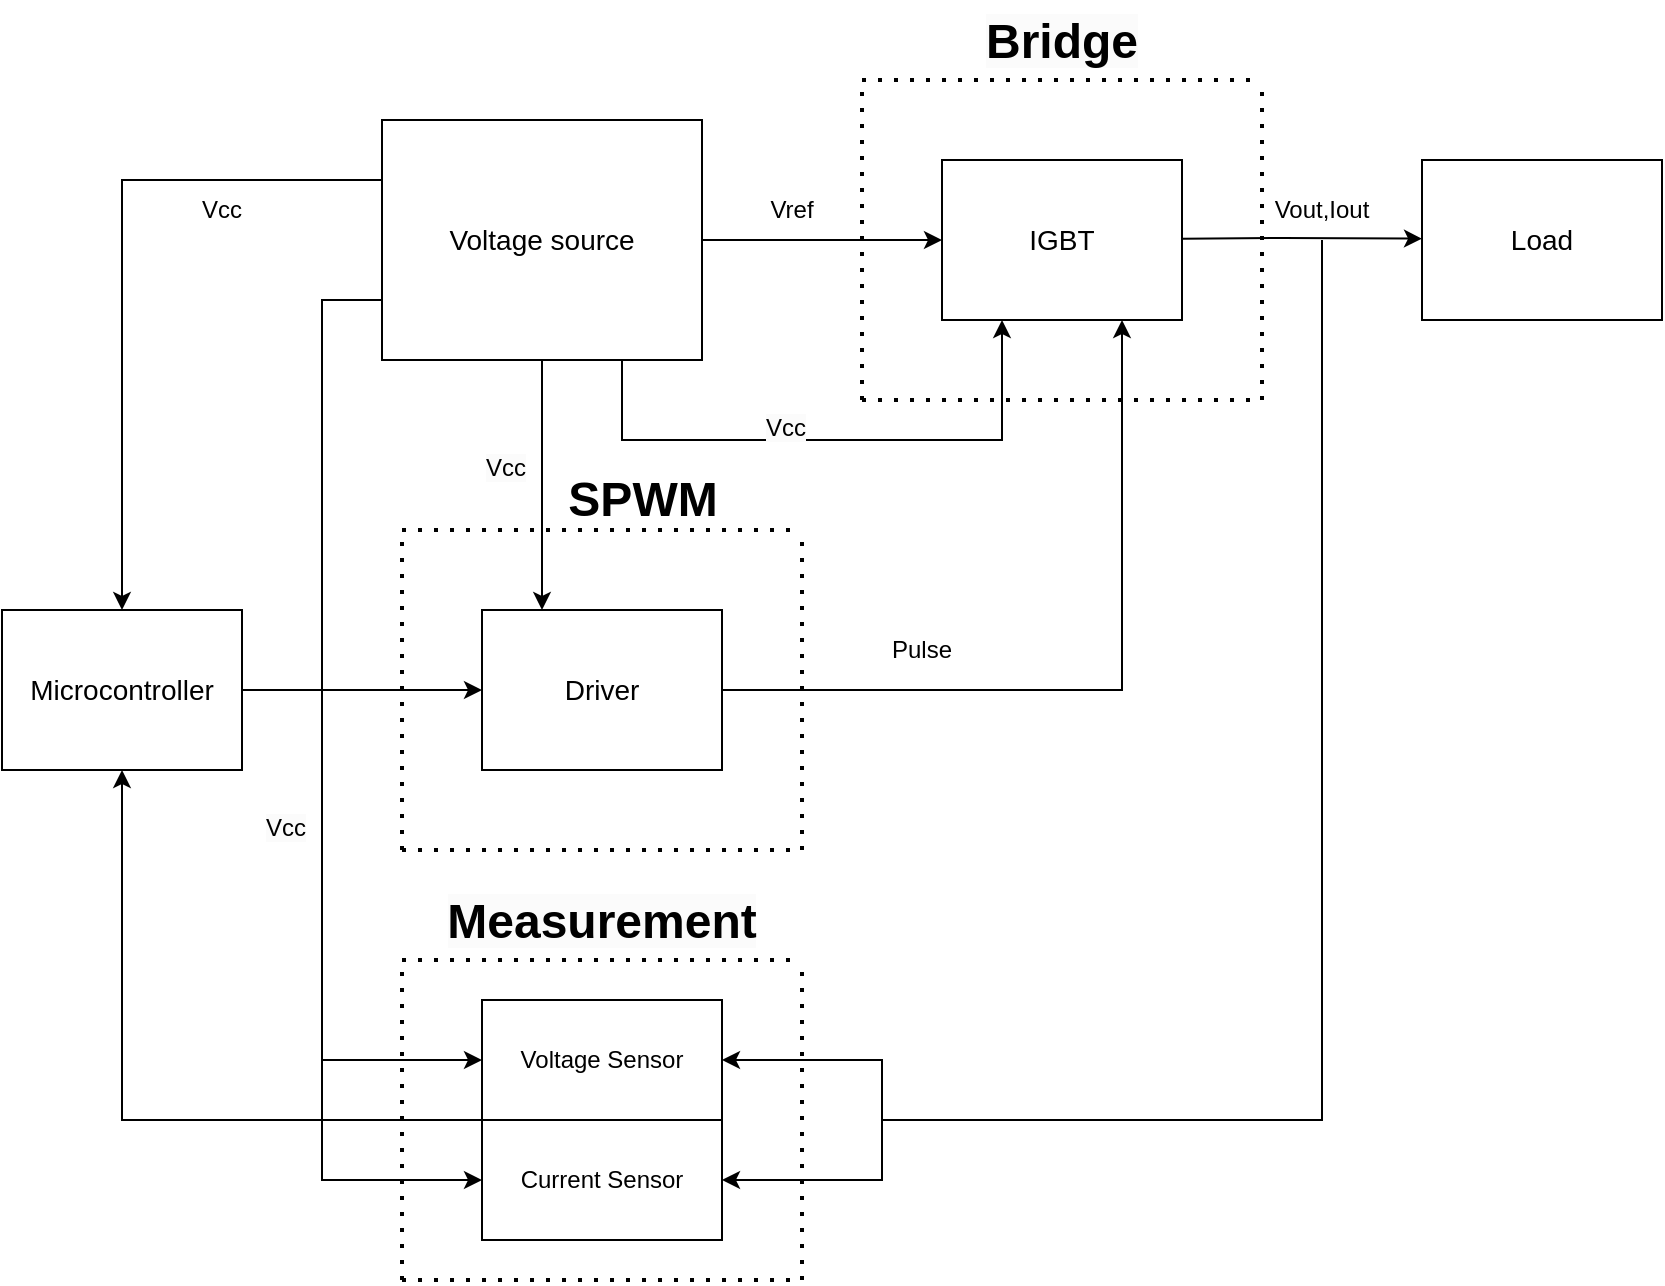 <mxfile version="22.1.7" type="github">
  <diagram name="Trang-1" id="nn2L4hBDUpCBkg_26MHf">
    <mxGraphModel dx="1262" dy="788" grid="1" gridSize="10" guides="1" tooltips="1" connect="1" arrows="1" fold="1" page="1" pageScale="1" pageWidth="827" pageHeight="1169" math="0" shadow="0">
      <root>
        <mxCell id="0" />
        <mxCell id="1" parent="0" />
        <mxCell id="PwEiQKkPsqQJ7ji93qJI-1" value="&lt;font style=&quot;font-size: 14px;&quot;&gt;Microcontroller&lt;/font&gt;" style="rounded=0;whiteSpace=wrap;html=1;" vertex="1" parent="1">
          <mxGeometry x="80" y="465" width="120" height="80" as="geometry" />
        </mxCell>
        <mxCell id="PwEiQKkPsqQJ7ji93qJI-2" value="&lt;font style=&quot;font-size: 14px;&quot;&gt;Voltage source&lt;/font&gt;" style="rounded=0;whiteSpace=wrap;html=1;" vertex="1" parent="1">
          <mxGeometry x="270" y="220" width="160" height="120" as="geometry" />
        </mxCell>
        <mxCell id="PwEiQKkPsqQJ7ji93qJI-4" value="&lt;span style=&quot;font-size: 14px;&quot;&gt;Driver&lt;/span&gt;" style="rounded=0;whiteSpace=wrap;html=1;" vertex="1" parent="1">
          <mxGeometry x="320" y="465" width="120" height="80" as="geometry" />
        </mxCell>
        <mxCell id="PwEiQKkPsqQJ7ji93qJI-5" value="" style="endArrow=classic;html=1;rounded=0;exitX=0;exitY=0.25;exitDx=0;exitDy=0;entryX=0.5;entryY=0;entryDx=0;entryDy=0;" edge="1" parent="1" source="PwEiQKkPsqQJ7ji93qJI-2" target="PwEiQKkPsqQJ7ji93qJI-1">
          <mxGeometry width="50" height="50" relative="1" as="geometry">
            <mxPoint x="240" y="380" as="sourcePoint" />
            <mxPoint x="220" y="280" as="targetPoint" />
            <Array as="points">
              <mxPoint x="140" y="250" />
            </Array>
          </mxGeometry>
        </mxCell>
        <mxCell id="PwEiQKkPsqQJ7ji93qJI-6" value="&lt;span style=&quot;font-size: 14px;&quot;&gt;IGBT&lt;/span&gt;" style="rounded=0;whiteSpace=wrap;html=1;" vertex="1" parent="1">
          <mxGeometry x="550" y="240" width="120" height="80" as="geometry" />
        </mxCell>
        <mxCell id="PwEiQKkPsqQJ7ji93qJI-7" value="" style="endArrow=none;dashed=1;html=1;dashPattern=1 3;strokeWidth=2;rounded=0;" edge="1" parent="1">
          <mxGeometry width="50" height="50" relative="1" as="geometry">
            <mxPoint x="280" y="585" as="sourcePoint" />
            <mxPoint x="480" y="425" as="targetPoint" />
            <Array as="points">
              <mxPoint x="280" y="425" />
            </Array>
          </mxGeometry>
        </mxCell>
        <mxCell id="PwEiQKkPsqQJ7ji93qJI-8" value="" style="endArrow=none;dashed=1;html=1;dashPattern=1 3;strokeWidth=2;rounded=0;" edge="1" parent="1">
          <mxGeometry width="50" height="50" relative="1" as="geometry">
            <mxPoint x="280" y="585" as="sourcePoint" />
            <mxPoint x="480" y="425" as="targetPoint" />
            <Array as="points">
              <mxPoint x="480" y="585" />
            </Array>
          </mxGeometry>
        </mxCell>
        <mxCell id="PwEiQKkPsqQJ7ji93qJI-11" value="" style="endArrow=classic;html=1;rounded=0;exitX=1;exitY=0.5;exitDx=0;exitDy=0;" edge="1" parent="1" source="PwEiQKkPsqQJ7ji93qJI-1" target="PwEiQKkPsqQJ7ji93qJI-4">
          <mxGeometry width="50" height="50" relative="1" as="geometry">
            <mxPoint x="430" y="410" as="sourcePoint" />
            <mxPoint x="480" y="360" as="targetPoint" />
          </mxGeometry>
        </mxCell>
        <mxCell id="PwEiQKkPsqQJ7ji93qJI-12" value="SPWM" style="text;strokeColor=none;fillColor=none;html=1;fontSize=24;fontStyle=1;verticalAlign=middle;align=center;" vertex="1" parent="1">
          <mxGeometry x="350" y="390" width="100" height="40" as="geometry" />
        </mxCell>
        <mxCell id="PwEiQKkPsqQJ7ji93qJI-13" value="" style="endArrow=classic;html=1;rounded=0;exitX=1;exitY=0.5;exitDx=0;exitDy=0;entryX=0.75;entryY=1;entryDx=0;entryDy=0;" edge="1" parent="1" source="PwEiQKkPsqQJ7ji93qJI-4" target="PwEiQKkPsqQJ7ji93qJI-6">
          <mxGeometry width="50" height="50" relative="1" as="geometry">
            <mxPoint x="430" y="410" as="sourcePoint" />
            <mxPoint x="480" y="360" as="targetPoint" />
            <Array as="points">
              <mxPoint x="640" y="505" />
            </Array>
          </mxGeometry>
        </mxCell>
        <mxCell id="PwEiQKkPsqQJ7ji93qJI-18" value="" style="endArrow=none;dashed=1;html=1;dashPattern=1 3;strokeWidth=2;rounded=0;" edge="1" parent="1">
          <mxGeometry width="50" height="50" relative="1" as="geometry">
            <mxPoint x="510" y="360" as="sourcePoint" />
            <mxPoint x="710" y="200" as="targetPoint" />
            <Array as="points">
              <mxPoint x="510" y="200" />
            </Array>
          </mxGeometry>
        </mxCell>
        <mxCell id="PwEiQKkPsqQJ7ji93qJI-19" value="" style="endArrow=none;dashed=1;html=1;dashPattern=1 3;strokeWidth=2;rounded=0;" edge="1" parent="1">
          <mxGeometry width="50" height="50" relative="1" as="geometry">
            <mxPoint x="510" y="360" as="sourcePoint" />
            <mxPoint x="710" y="200" as="targetPoint" />
            <Array as="points">
              <mxPoint x="710" y="360" />
              <mxPoint x="710" y="280" />
            </Array>
          </mxGeometry>
        </mxCell>
        <mxCell id="PwEiQKkPsqQJ7ji93qJI-20" value="&lt;span style=&quot;color: rgb(0, 0, 0); font-family: Helvetica; font-size: 24px; font-style: normal; font-variant-ligatures: normal; font-variant-caps: normal; font-weight: 700; letter-spacing: normal; orphans: 2; text-indent: 0px; text-transform: none; widows: 2; word-spacing: 0px; -webkit-text-stroke-width: 0px; background-color: rgb(251, 251, 251); text-decoration-thickness: initial; text-decoration-style: initial; text-decoration-color: initial; float: none; display: inline !important;&quot;&gt;Bridge&lt;/span&gt;" style="text;whiteSpace=wrap;html=1;align=center;" vertex="1" parent="1">
          <mxGeometry x="550" y="160" width="120" height="40" as="geometry" />
        </mxCell>
        <mxCell id="PwEiQKkPsqQJ7ji93qJI-21" value="&lt;font style=&quot;font-size: 14px;&quot;&gt;Load&lt;/font&gt;" style="rounded=0;whiteSpace=wrap;html=1;" vertex="1" parent="1">
          <mxGeometry x="790" y="240" width="120" height="80" as="geometry" />
        </mxCell>
        <mxCell id="PwEiQKkPsqQJ7ji93qJI-22" value="" style="endArrow=classic;html=1;rounded=0;exitX=1;exitY=0.5;exitDx=0;exitDy=0;entryX=0;entryY=0.5;entryDx=0;entryDy=0;" edge="1" parent="1">
          <mxGeometry width="50" height="50" relative="1" as="geometry">
            <mxPoint x="670" y="279.33" as="sourcePoint" />
            <mxPoint x="790" y="279.33" as="targetPoint" />
            <Array as="points">
              <mxPoint x="720" y="279" />
            </Array>
          </mxGeometry>
        </mxCell>
        <mxCell id="PwEiQKkPsqQJ7ji93qJI-23" value="" style="endArrow=classic;html=1;rounded=0;entryX=1;entryY=0.5;entryDx=0;entryDy=0;" edge="1" parent="1" target="PwEiQKkPsqQJ7ji93qJI-25">
          <mxGeometry width="50" height="50" relative="1" as="geometry">
            <mxPoint x="740" y="280" as="sourcePoint" />
            <mxPoint x="520" y="760" as="targetPoint" />
            <Array as="points">
              <mxPoint x="740" y="720" />
              <mxPoint x="520" y="720" />
              <mxPoint x="520" y="750" />
            </Array>
          </mxGeometry>
        </mxCell>
        <mxCell id="PwEiQKkPsqQJ7ji93qJI-24" value="Voltage Sensor" style="rounded=0;whiteSpace=wrap;html=1;" vertex="1" parent="1">
          <mxGeometry x="320" y="660" width="120" height="60" as="geometry" />
        </mxCell>
        <mxCell id="PwEiQKkPsqQJ7ji93qJI-25" value="Current Sensor" style="rounded=0;whiteSpace=wrap;html=1;" vertex="1" parent="1">
          <mxGeometry x="320" y="720" width="120" height="60" as="geometry" />
        </mxCell>
        <mxCell id="PwEiQKkPsqQJ7ji93qJI-26" value="" style="endArrow=none;dashed=1;html=1;dashPattern=1 3;strokeWidth=2;rounded=0;" edge="1" parent="1">
          <mxGeometry width="50" height="50" relative="1" as="geometry">
            <mxPoint x="280" y="800" as="sourcePoint" />
            <mxPoint x="480" y="640" as="targetPoint" />
            <Array as="points">
              <mxPoint x="480" y="800" />
              <mxPoint x="480" y="720" />
            </Array>
          </mxGeometry>
        </mxCell>
        <mxCell id="PwEiQKkPsqQJ7ji93qJI-27" value="" style="endArrow=none;dashed=1;html=1;dashPattern=1 3;strokeWidth=2;rounded=0;" edge="1" parent="1">
          <mxGeometry width="50" height="50" relative="1" as="geometry">
            <mxPoint x="280" y="800" as="sourcePoint" />
            <mxPoint x="480" y="640" as="targetPoint" />
            <Array as="points">
              <mxPoint x="280" y="640" />
            </Array>
          </mxGeometry>
        </mxCell>
        <mxCell id="PwEiQKkPsqQJ7ji93qJI-28" value="&lt;span style=&quot;color: rgb(0, 0, 0); font-family: Helvetica; font-size: 24px; font-style: normal; font-variant-ligatures: normal; font-variant-caps: normal; font-weight: 700; letter-spacing: normal; orphans: 2; text-indent: 0px; text-transform: none; widows: 2; word-spacing: 0px; -webkit-text-stroke-width: 0px; background-color: rgb(251, 251, 251); text-decoration-thickness: initial; text-decoration-style: initial; text-decoration-color: initial; float: none; display: inline !important;&quot;&gt;Measurement&lt;/span&gt;" style="text;whiteSpace=wrap;html=1;align=center;" vertex="1" parent="1">
          <mxGeometry x="320" y="600" width="120" height="40" as="geometry" />
        </mxCell>
        <mxCell id="PwEiQKkPsqQJ7ji93qJI-29" value="" style="endArrow=classic;html=1;rounded=0;entryX=0.5;entryY=1;entryDx=0;entryDy=0;exitX=0;exitY=0;exitDx=0;exitDy=0;" edge="1" parent="1" source="PwEiQKkPsqQJ7ji93qJI-25" target="PwEiQKkPsqQJ7ji93qJI-1">
          <mxGeometry width="50" height="50" relative="1" as="geometry">
            <mxPoint x="250" y="700" as="sourcePoint" />
            <mxPoint x="-160" y="720" as="targetPoint" />
            <Array as="points">
              <mxPoint x="140" y="720" />
            </Array>
          </mxGeometry>
        </mxCell>
        <mxCell id="PwEiQKkPsqQJ7ji93qJI-31" value="" style="endArrow=classic;html=1;rounded=0;entryX=0;entryY=0.5;entryDx=0;entryDy=0;" edge="1" parent="1" target="PwEiQKkPsqQJ7ji93qJI-6">
          <mxGeometry width="50" height="50" relative="1" as="geometry">
            <mxPoint x="430" y="280" as="sourcePoint" />
            <mxPoint x="550" y="480" as="targetPoint" />
          </mxGeometry>
        </mxCell>
        <mxCell id="PwEiQKkPsqQJ7ji93qJI-32" value="Pulse" style="text;html=1;strokeColor=none;fillColor=none;align=center;verticalAlign=middle;whiteSpace=wrap;rounded=0;" vertex="1" parent="1">
          <mxGeometry x="510" y="470" width="60" height="30" as="geometry" />
        </mxCell>
        <mxCell id="PwEiQKkPsqQJ7ji93qJI-33" value="Vcc" style="text;html=1;strokeColor=none;fillColor=none;align=center;verticalAlign=middle;whiteSpace=wrap;rounded=0;" vertex="1" parent="1">
          <mxGeometry x="160" y="250" width="60" height="30" as="geometry" />
        </mxCell>
        <mxCell id="PwEiQKkPsqQJ7ji93qJI-35" value="" style="endArrow=classic;html=1;rounded=0;exitX=0.75;exitY=1;exitDx=0;exitDy=0;entryX=0.25;entryY=1;entryDx=0;entryDy=0;" edge="1" parent="1" source="PwEiQKkPsqQJ7ji93qJI-2" target="PwEiQKkPsqQJ7ji93qJI-6">
          <mxGeometry width="50" height="50" relative="1" as="geometry">
            <mxPoint x="500" y="310" as="sourcePoint" />
            <mxPoint x="610" y="380" as="targetPoint" />
            <Array as="points">
              <mxPoint x="390" y="380" />
              <mxPoint x="580" y="380" />
            </Array>
          </mxGeometry>
        </mxCell>
        <mxCell id="PwEiQKkPsqQJ7ji93qJI-36" value="&lt;span style=&quot;color: rgb(0, 0, 0); font-family: Helvetica; font-size: 12px; font-style: normal; font-variant-ligatures: normal; font-variant-caps: normal; font-weight: 400; letter-spacing: normal; orphans: 2; text-align: center; text-indent: 0px; text-transform: none; widows: 2; word-spacing: 0px; -webkit-text-stroke-width: 0px; background-color: rgb(251, 251, 251); text-decoration-thickness: initial; text-decoration-style: initial; text-decoration-color: initial; float: none; display: inline !important;&quot;&gt;Vcc&lt;/span&gt;" style="text;whiteSpace=wrap;html=1;" vertex="1" parent="1">
          <mxGeometry x="460" y="360" width="30" height="20" as="geometry" />
        </mxCell>
        <mxCell id="PwEiQKkPsqQJ7ji93qJI-38" value="Vref" style="text;html=1;strokeColor=none;fillColor=none;align=center;verticalAlign=middle;whiteSpace=wrap;rounded=0;" vertex="1" parent="1">
          <mxGeometry x="445" y="250" width="60" height="30" as="geometry" />
        </mxCell>
        <mxCell id="PwEiQKkPsqQJ7ji93qJI-39" value="Vout,Iout" style="text;html=1;strokeColor=none;fillColor=none;align=center;verticalAlign=middle;whiteSpace=wrap;rounded=0;" vertex="1" parent="1">
          <mxGeometry x="710" y="250" width="60" height="30" as="geometry" />
        </mxCell>
        <mxCell id="PwEiQKkPsqQJ7ji93qJI-49" value="" style="endArrow=classic;html=1;rounded=0;exitX=0.5;exitY=1;exitDx=0;exitDy=0;entryX=0.25;entryY=0;entryDx=0;entryDy=0;" edge="1" parent="1" source="PwEiQKkPsqQJ7ji93qJI-2" target="PwEiQKkPsqQJ7ji93qJI-4">
          <mxGeometry width="50" height="50" relative="1" as="geometry">
            <mxPoint x="490" y="500" as="sourcePoint" />
            <mxPoint x="540" y="450" as="targetPoint" />
          </mxGeometry>
        </mxCell>
        <mxCell id="PwEiQKkPsqQJ7ji93qJI-50" value="&lt;span style=&quot;color: rgb(0, 0, 0); font-family: Helvetica; font-size: 12px; font-style: normal; font-variant-ligatures: normal; font-variant-caps: normal; font-weight: 400; letter-spacing: normal; orphans: 2; text-align: center; text-indent: 0px; text-transform: none; widows: 2; word-spacing: 0px; -webkit-text-stroke-width: 0px; background-color: rgb(251, 251, 251); text-decoration-thickness: initial; text-decoration-style: initial; text-decoration-color: initial; float: none; display: inline !important;&quot;&gt;Vcc&lt;/span&gt;" style="text;whiteSpace=wrap;html=1;" vertex="1" parent="1">
          <mxGeometry x="320" y="380" width="30" height="20" as="geometry" />
        </mxCell>
        <mxCell id="PwEiQKkPsqQJ7ji93qJI-51" value="" style="endArrow=classic;html=1;rounded=0;entryX=0;entryY=0.5;entryDx=0;entryDy=0;" edge="1" parent="1" target="PwEiQKkPsqQJ7ji93qJI-24">
          <mxGeometry width="50" height="50" relative="1" as="geometry">
            <mxPoint x="270" y="310" as="sourcePoint" />
            <mxPoint x="220" y="310" as="targetPoint" />
            <Array as="points">
              <mxPoint x="240" y="310" />
              <mxPoint x="240" y="690" />
            </Array>
          </mxGeometry>
        </mxCell>
        <mxCell id="PwEiQKkPsqQJ7ji93qJI-52" value="" style="endArrow=classic;html=1;rounded=0;entryX=0;entryY=0.5;entryDx=0;entryDy=0;" edge="1" parent="1" target="PwEiQKkPsqQJ7ji93qJI-25">
          <mxGeometry width="50" height="50" relative="1" as="geometry">
            <mxPoint x="240" y="690" as="sourcePoint" />
            <mxPoint x="240" y="760" as="targetPoint" />
            <Array as="points">
              <mxPoint x="240" y="750" />
            </Array>
          </mxGeometry>
        </mxCell>
        <mxCell id="PwEiQKkPsqQJ7ji93qJI-53" value="&lt;span style=&quot;color: rgb(0, 0, 0); font-family: Helvetica; font-size: 12px; font-style: normal; font-variant-ligatures: normal; font-variant-caps: normal; font-weight: 400; letter-spacing: normal; orphans: 2; text-align: center; text-indent: 0px; text-transform: none; widows: 2; word-spacing: 0px; -webkit-text-stroke-width: 0px; background-color: rgb(251, 251, 251); text-decoration-thickness: initial; text-decoration-style: initial; text-decoration-color: initial; float: none; display: inline !important;&quot;&gt;Vcc&lt;/span&gt;" style="text;whiteSpace=wrap;html=1;" vertex="1" parent="1">
          <mxGeometry x="210" y="560" width="30" height="20" as="geometry" />
        </mxCell>
        <mxCell id="PwEiQKkPsqQJ7ji93qJI-54" value="" style="endArrow=classic;html=1;rounded=0;entryX=1;entryY=0.5;entryDx=0;entryDy=0;" edge="1" parent="1" target="PwEiQKkPsqQJ7ji93qJI-24">
          <mxGeometry width="50" height="50" relative="1" as="geometry">
            <mxPoint x="520" y="720" as="sourcePoint" />
            <mxPoint x="520" y="680" as="targetPoint" />
            <Array as="points">
              <mxPoint x="520" y="690" />
            </Array>
          </mxGeometry>
        </mxCell>
      </root>
    </mxGraphModel>
  </diagram>
</mxfile>
